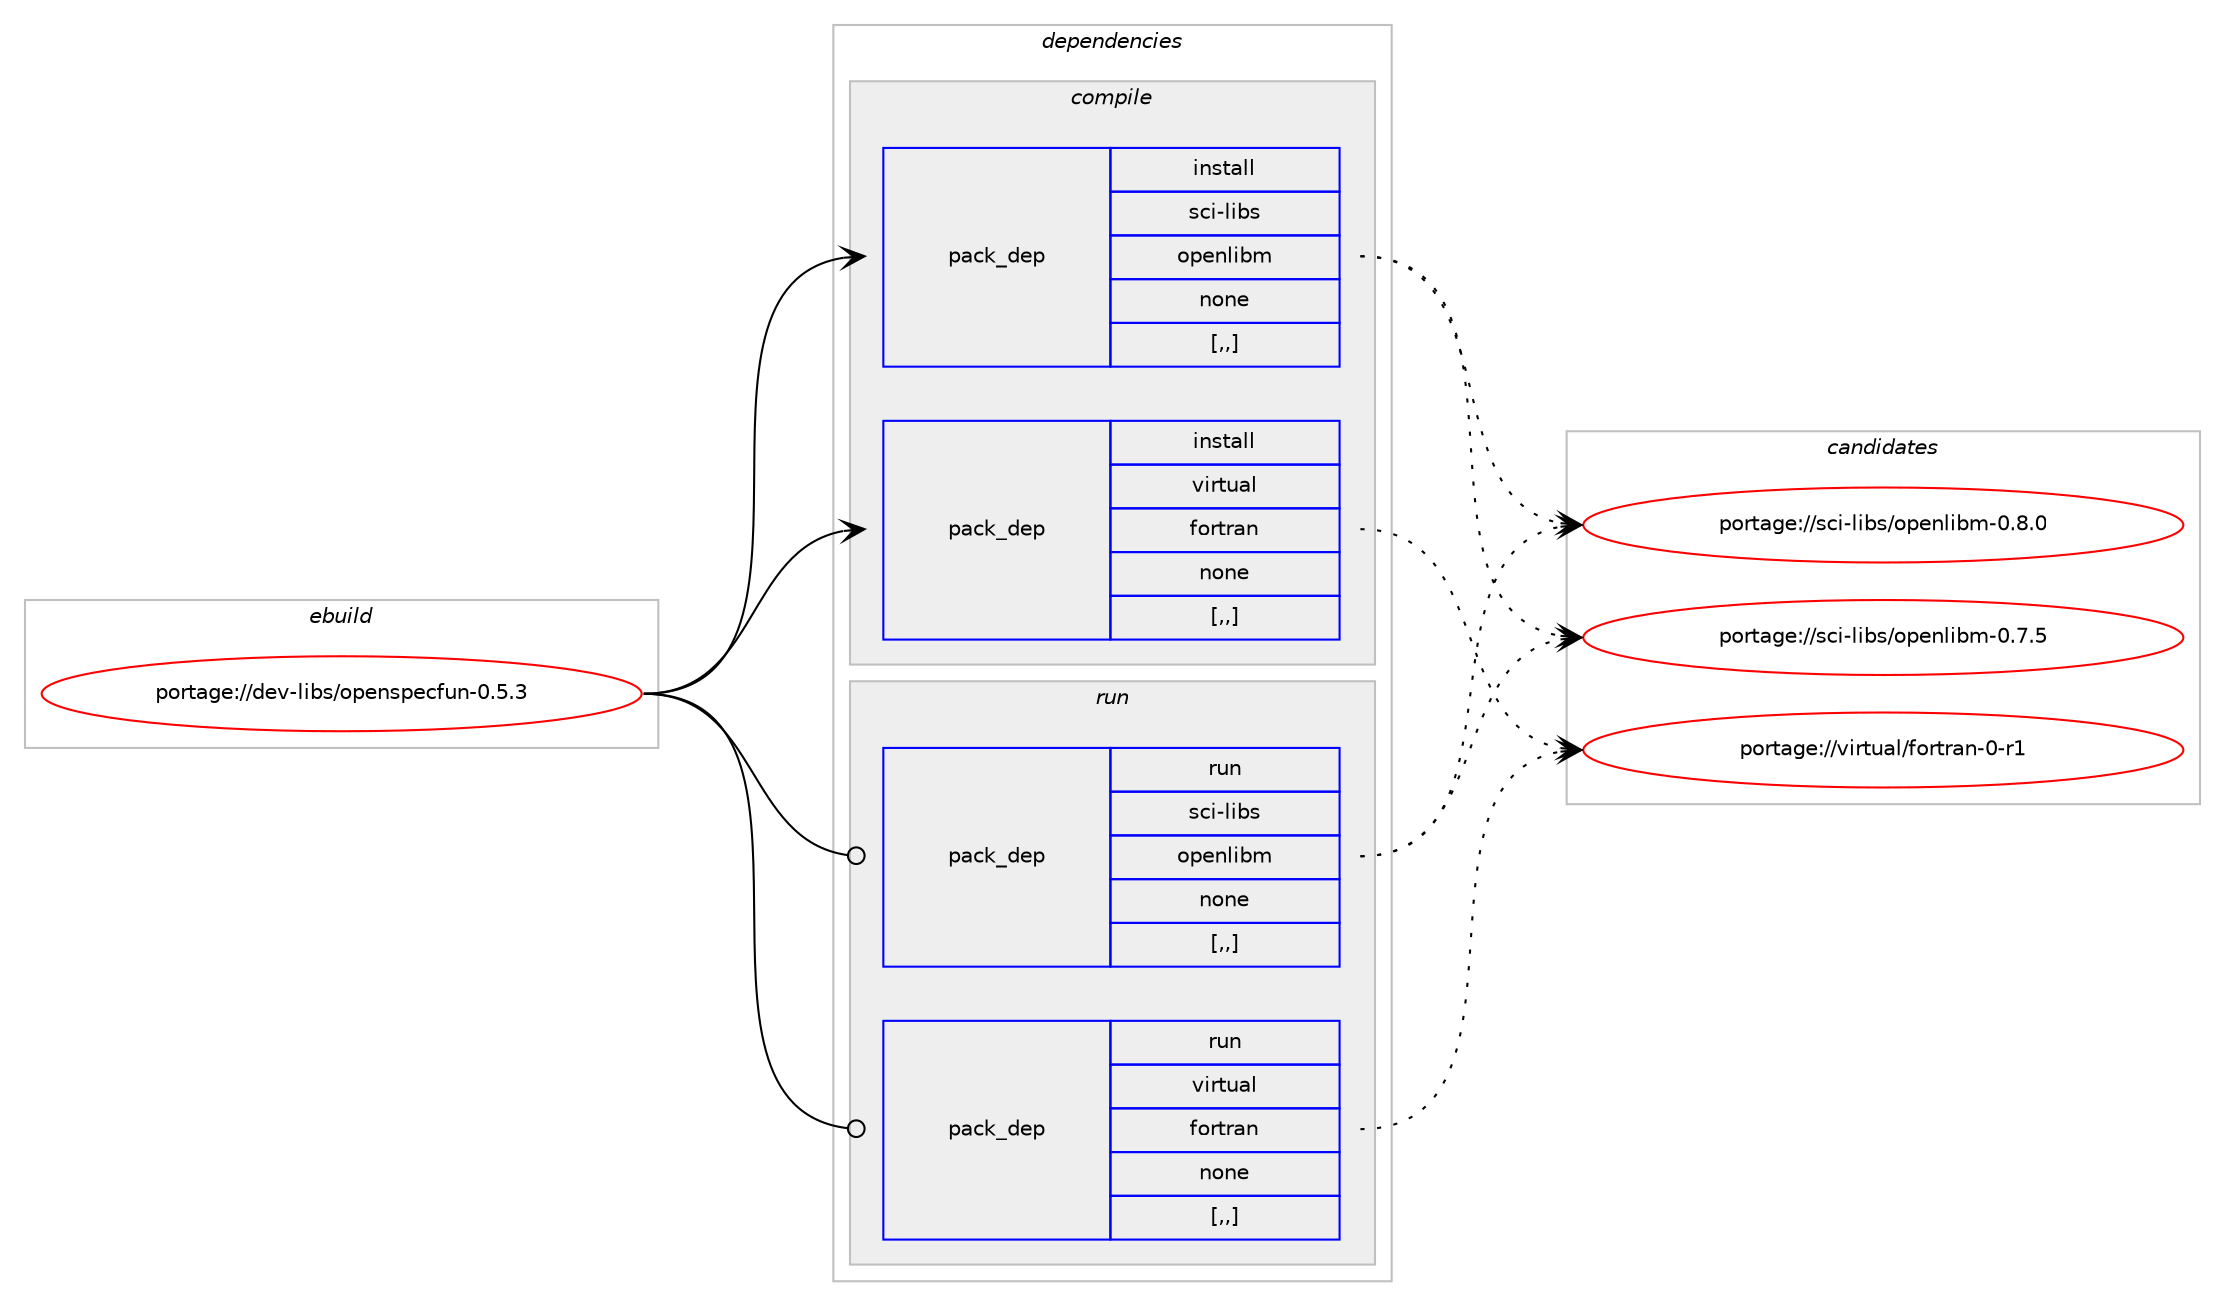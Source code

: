 digraph prolog {

# *************
# Graph options
# *************

newrank=true;
concentrate=true;
compound=true;
graph [rankdir=LR,fontname=Helvetica,fontsize=10,ranksep=1.5];#, ranksep=2.5, nodesep=0.2];
edge  [arrowhead=vee];
node  [fontname=Helvetica,fontsize=10];

# **********
# The ebuild
# **********

subgraph cluster_leftcol {
color=gray;
label=<<i>ebuild</i>>;
id [label="portage://dev-libs/openspecfun-0.5.3", color=red, width=4, href="../dev-libs/openspecfun-0.5.3.svg"];
}

# ****************
# The dependencies
# ****************

subgraph cluster_midcol {
color=gray;
label=<<i>dependencies</i>>;
subgraph cluster_compile {
fillcolor="#eeeeee";
style=filled;
label=<<i>compile</i>>;
subgraph pack83926 {
dependency113057 [label=<<TABLE BORDER="0" CELLBORDER="1" CELLSPACING="0" CELLPADDING="4" WIDTH="220"><TR><TD ROWSPAN="6" CELLPADDING="30">pack_dep</TD></TR><TR><TD WIDTH="110">install</TD></TR><TR><TD>sci-libs</TD></TR><TR><TD>openlibm</TD></TR><TR><TD>none</TD></TR><TR><TD>[,,]</TD></TR></TABLE>>, shape=none, color=blue];
}
id:e -> dependency113057:w [weight=20,style="solid",arrowhead="vee"];
subgraph pack83927 {
dependency113058 [label=<<TABLE BORDER="0" CELLBORDER="1" CELLSPACING="0" CELLPADDING="4" WIDTH="220"><TR><TD ROWSPAN="6" CELLPADDING="30">pack_dep</TD></TR><TR><TD WIDTH="110">install</TD></TR><TR><TD>virtual</TD></TR><TR><TD>fortran</TD></TR><TR><TD>none</TD></TR><TR><TD>[,,]</TD></TR></TABLE>>, shape=none, color=blue];
}
id:e -> dependency113058:w [weight=20,style="solid",arrowhead="vee"];
}
subgraph cluster_compileandrun {
fillcolor="#eeeeee";
style=filled;
label=<<i>compile and run</i>>;
}
subgraph cluster_run {
fillcolor="#eeeeee";
style=filled;
label=<<i>run</i>>;
subgraph pack83928 {
dependency113059 [label=<<TABLE BORDER="0" CELLBORDER="1" CELLSPACING="0" CELLPADDING="4" WIDTH="220"><TR><TD ROWSPAN="6" CELLPADDING="30">pack_dep</TD></TR><TR><TD WIDTH="110">run</TD></TR><TR><TD>sci-libs</TD></TR><TR><TD>openlibm</TD></TR><TR><TD>none</TD></TR><TR><TD>[,,]</TD></TR></TABLE>>, shape=none, color=blue];
}
id:e -> dependency113059:w [weight=20,style="solid",arrowhead="odot"];
subgraph pack83929 {
dependency113060 [label=<<TABLE BORDER="0" CELLBORDER="1" CELLSPACING="0" CELLPADDING="4" WIDTH="220"><TR><TD ROWSPAN="6" CELLPADDING="30">pack_dep</TD></TR><TR><TD WIDTH="110">run</TD></TR><TR><TD>virtual</TD></TR><TR><TD>fortran</TD></TR><TR><TD>none</TD></TR><TR><TD>[,,]</TD></TR></TABLE>>, shape=none, color=blue];
}
id:e -> dependency113060:w [weight=20,style="solid",arrowhead="odot"];
}
}

# **************
# The candidates
# **************

subgraph cluster_choices {
rank=same;
color=gray;
label=<<i>candidates</i>>;

subgraph choice83926 {
color=black;
nodesep=1;
choice1159910545108105981154711111210111010810598109454846564648 [label="portage://sci-libs/openlibm-0.8.0", color=red, width=4,href="../sci-libs/openlibm-0.8.0.svg"];
choice1159910545108105981154711111210111010810598109454846554653 [label="portage://sci-libs/openlibm-0.7.5", color=red, width=4,href="../sci-libs/openlibm-0.7.5.svg"];
dependency113057:e -> choice1159910545108105981154711111210111010810598109454846564648:w [style=dotted,weight="100"];
dependency113057:e -> choice1159910545108105981154711111210111010810598109454846554653:w [style=dotted,weight="100"];
}
subgraph choice83927 {
color=black;
nodesep=1;
choice11810511411611797108471021111141161149711045484511449 [label="portage://virtual/fortran-0-r1", color=red, width=4,href="../virtual/fortran-0-r1.svg"];
dependency113058:e -> choice11810511411611797108471021111141161149711045484511449:w [style=dotted,weight="100"];
}
subgraph choice83928 {
color=black;
nodesep=1;
choice1159910545108105981154711111210111010810598109454846564648 [label="portage://sci-libs/openlibm-0.8.0", color=red, width=4,href="../sci-libs/openlibm-0.8.0.svg"];
choice1159910545108105981154711111210111010810598109454846554653 [label="portage://sci-libs/openlibm-0.7.5", color=red, width=4,href="../sci-libs/openlibm-0.7.5.svg"];
dependency113059:e -> choice1159910545108105981154711111210111010810598109454846564648:w [style=dotted,weight="100"];
dependency113059:e -> choice1159910545108105981154711111210111010810598109454846554653:w [style=dotted,weight="100"];
}
subgraph choice83929 {
color=black;
nodesep=1;
choice11810511411611797108471021111141161149711045484511449 [label="portage://virtual/fortran-0-r1", color=red, width=4,href="../virtual/fortran-0-r1.svg"];
dependency113060:e -> choice11810511411611797108471021111141161149711045484511449:w [style=dotted,weight="100"];
}
}

}
